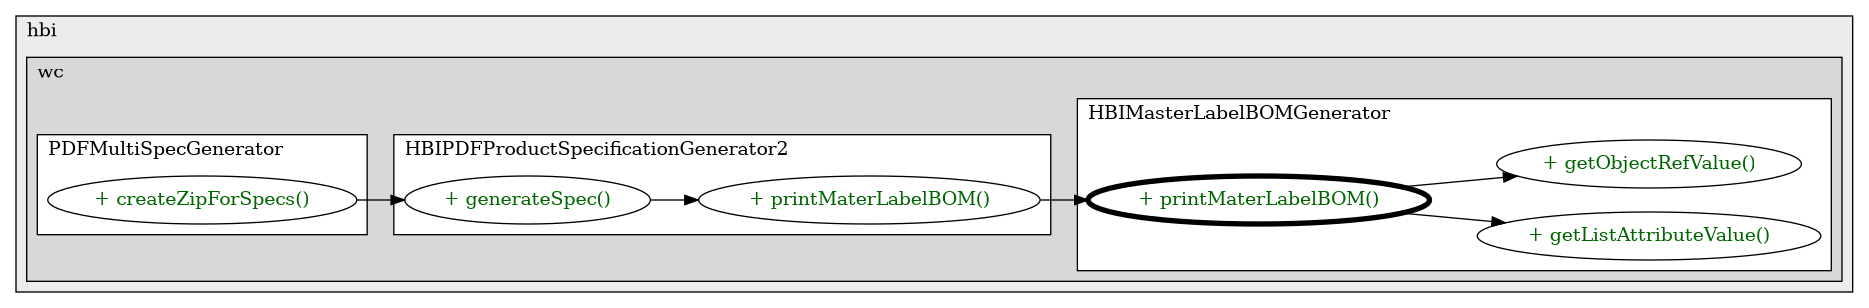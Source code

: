 @startuml

/' diagram meta data start
config=CallConfiguration;
{
  "rootMethod": "com.hbi.wc.flexbom.gen.HBIMasterLabelBOMGenerator#printMaterLabelBOM(LinkedHashMap\u003cString, FlexBOMPart\u003e,Map\u003cString, Object\u003e)",
  "projectClassification": {
    "searchMode": "OpenProject", // OpenProject, AllProjects
    "includedProjects": "",
    "pathEndKeywords": "*.impl",
    "isClientPath": "",
    "isClientName": "",
    "isTestPath": "",
    "isTestName": "",
    "isMappingPath": "",
    "isMappingName": "",
    "isDataAccessPath": "",
    "isDataAccessName": "",
    "isDataStructurePath": "",
    "isDataStructureName": "",
    "isInterfaceStructuresPath": "",
    "isInterfaceStructuresName": "",
    "isEntryPointPath": "",
    "isEntryPointName": "",
    "treatFinalFieldsAsMandatory": false
  },
  "graphRestriction": {
    "classPackageExcludeFilter": "",
    "classPackageIncludeFilter": "",
    "classNameExcludeFilter": "",
    "classNameIncludeFilter": "",
    "methodNameExcludeFilter": "",
    "methodNameIncludeFilter": "",
    "removeByInheritance": "", // inheritance/annotation based filtering is done in a second step
    "removeByAnnotation": "",
    "removeByClassPackage": "", // cleanup the graph after inheritance/annotation based filtering is done
    "removeByClassName": "",
    "cutMappings": false,
    "cutEnum": true,
    "cutTests": true,
    "cutClient": true,
    "cutDataAccess": true,
    "cutInterfaceStructures": true,
    "cutDataStructures": true,
    "cutGetterAndSetter": true,
    "cutConstructors": true
  },
  "graphTraversal": {
    "forwardDepth": 3,
    "backwardDepth": 3,
    "classPackageExcludeFilter": "",
    "classPackageIncludeFilter": "",
    "classNameExcludeFilter": "",
    "classNameIncludeFilter": "",
    "methodNameExcludeFilter": "",
    "methodNameIncludeFilter": "",
    "hideMappings": false,
    "hideDataStructures": false,
    "hidePrivateMethods": true,
    "hideInterfaceCalls": true, // indirection: implementation -> interface (is hidden) -> implementation
    "onlyShowApplicationEntryPoints": false, // root node is included
    "useMethodCallsForStructureDiagram": "ForwardOnly" // ForwardOnly, BothDirections, No
  },
  "details": {
    "aggregation": "GroupByClass", // ByClass, GroupByClass, None
    "showMethodParametersTypes": false,
    "showMethodParametersNames": false,
    "showMethodReturnType": false,
    "showPackageLevels": 2,
    "showCallOrder": false,
    "edgeMode": "MethodsOnly", // TypesOnly, MethodsOnly, TypesAndMethods, MethodsAndDirectTypeUsage
    "showDetailedClassStructure": false
  },
  "rootClass": "com.hbi.wc.flexbom.gen.HBIMasterLabelBOMGenerator",
  "extensionCallbackMethod": "" // qualified.class.name#methodName - signature: public static String method(String)
}
diagram meta data end '/



digraph g {
    rankdir="LR"
    splines=polyline
    

'nodes 
subgraph cluster_103087 { 
   	label=hbi
	labeljust=l
	fillcolor="#ececec"
	style=filled
   
   subgraph cluster_1223854485 { 
   	label=wc
	labeljust=l
	fillcolor="#d8d8d8"
	style=filled
   
   subgraph cluster_1865782197 { 
   	label=HBIPDFProductSpecificationGenerator2
	labeljust=l
	fillcolor=white
	style=filled
   
   HBIPDFProductSpecificationGenerator21536164743XXXgenerateSpec0[
	label="+ generateSpec()"
	style=filled
	fillcolor=white
	tooltip="HBIPDFProductSpecificationGenerator2

&#10;  Generates the PDF document for the Spec&#10; &#10;  @return the url to the generated document&#10;  @throws WTException&#10; "
	fontcolor=darkgreen
];

HBIPDFProductSpecificationGenerator21536164743XXXprintMaterLabelBOM212773977[
	label="+ printMaterLabelBOM()"
	style=filled
	fillcolor=white
	tooltip="HBIPDFProductSpecificationGenerator2

&#10;  This function will add Garment Label BOM data to Tech pack report.&#10;  - BOM table visible after Colorway BOM.&#10;  - table data will appear only if BOM has Relevant dataset.&#10;  @param colorwayBOMs - Colorway BOM input&#10;  @param pdfDoc - PDF Docuemnt object&#10;  @param params - Tech Ppck apram&#10;  @throws Exception&#10; "
	fontcolor=darkgreen
];
} 

subgraph cluster_324846479 { 
   	label=HBIMasterLabelBOMGenerator
	labeljust=l
	fillcolor=white
	style=filled
   
   HBIMasterLabelBOMGenerator1441384813XXXgetListAttributeValue74376562[
	label="+ getListAttributeValue()"
	style=filled
	fillcolor=white
	tooltip="HBIMasterLabelBOMGenerator

&#10;  This method return display value for list type attribute.&#10; &#10;  @param attribute - FlexTypeAttribute&#10;  @param value - String&#10;  @return - string attribute display value&#10; "
	fontcolor=darkgreen
];

HBIMasterLabelBOMGenerator1441384813XXXgetObjectRefValue74376562[
	label="+ getObjectRefValue()"
	style=filled
	fillcolor=white
	tooltip="HBIMasterLabelBOMGenerator

null"
	fontcolor=darkgreen
];

HBIMasterLabelBOMGenerator1441384813XXXprintMaterLabelBOM466445046[
	label="+ printMaterLabelBOM()"
	style=filled
	fillcolor=white
	tooltip="HBIMasterLabelBOMGenerator

&#10;  This method is to generate Master material data and return relevant data to List of PDFTable.&#10; &#10;  @param colorwayBOMs - Colorway BOM Data&#10;  @param params - TechPack Param&#10;  @return - List of PDFTable&#10;  @throws Exception - exception&#10; "
	penwidth=4
	fontcolor=darkgreen
];
} 

subgraph cluster_826885796 { 
   	label=PDFMultiSpecGenerator
	labeljust=l
	fillcolor=white
	style=filled
   
   PDFMultiSpecGenerator1536164743XXXcreateZipForSpecs1017233391[
	label="+ createZipForSpecs()"
	style=filled
	fillcolor=white
	tooltip="PDFMultiSpecGenerator

null"
	fontcolor=darkgreen
];
} 
} 
} 

'edges    
HBIMasterLabelBOMGenerator1441384813XXXprintMaterLabelBOM466445046 -> HBIMasterLabelBOMGenerator1441384813XXXgetListAttributeValue74376562;
HBIMasterLabelBOMGenerator1441384813XXXprintMaterLabelBOM466445046 -> HBIMasterLabelBOMGenerator1441384813XXXgetObjectRefValue74376562;
HBIPDFProductSpecificationGenerator21536164743XXXgenerateSpec0 -> HBIPDFProductSpecificationGenerator21536164743XXXprintMaterLabelBOM212773977;
HBIPDFProductSpecificationGenerator21536164743XXXprintMaterLabelBOM212773977 -> HBIMasterLabelBOMGenerator1441384813XXXprintMaterLabelBOM466445046;
PDFMultiSpecGenerator1536164743XXXcreateZipForSpecs1017233391 -> HBIPDFProductSpecificationGenerator21536164743XXXgenerateSpec0;
    
}
@enduml